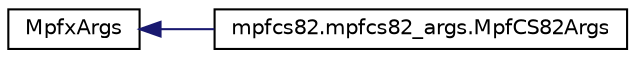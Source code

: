 digraph G
{
  edge [fontname="Helvetica",fontsize="10",labelfontname="Helvetica",labelfontsize="10"];
  node [fontname="Helvetica",fontsize="10",shape=record];
  rankdir=LR;
  Node1 [label="MpfxArgs",height=0.2,width=0.4,color="black", fillcolor="white", style="filled",URL="$classMpfxArgs.html"];
  Node1 -> Node2 [dir=back,color="midnightblue",fontsize="10",style="solid",fontname="Helvetica"];
  Node2 [label="mpfcs82.mpfcs82_args.MpfCS82Args",height=0.2,width=0.4,color="black", fillcolor="white", style="filled",URL="$classmpfcs82_1_1mpfcs82__args_1_1MpfCS82Args.html",tooltip="Management of command-line options."];
}
